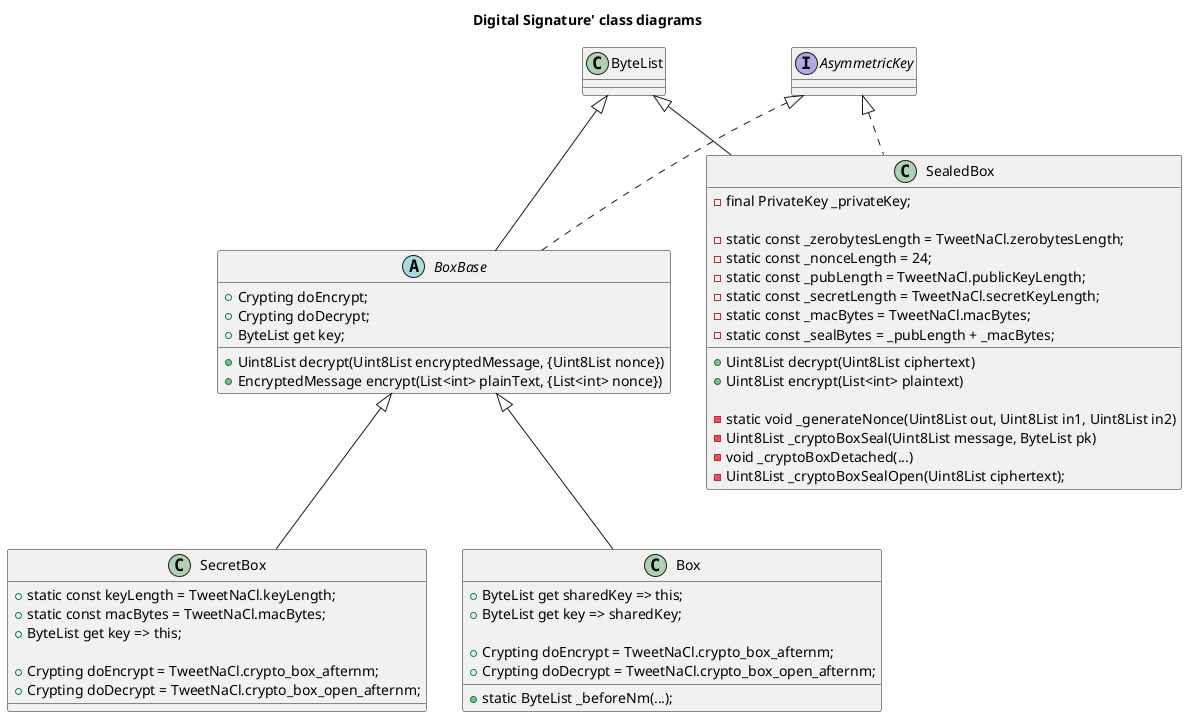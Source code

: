 @startuml

title Digital Signature' class diagrams

abstract class BoxBase extends ByteList implements AsymmetricKey {
  + Crypting doEncrypt;
  + Crypting doDecrypt;
  + ByteList get key;

  + Uint8List decrypt(Uint8List encryptedMessage, {Uint8List nonce})
  + EncryptedMessage encrypt(List<int> plainText, {List<int> nonce})
}

class SecretBox extends BoxBase {
  + static const keyLength = TweetNaCl.keyLength;
  + static const macBytes = TweetNaCl.macBytes;
  + ByteList get key => this;

  + Crypting doEncrypt = TweetNaCl.crypto_box_afternm;
  + Crypting doDecrypt = TweetNaCl.crypto_box_open_afternm;
}

class Box extends BoxBase {
  + ByteList get sharedKey => this;
  + ByteList get key => sharedKey;

  + Crypting doEncrypt = TweetNaCl.crypto_box_afternm;
  + Crypting doDecrypt = TweetNaCl.crypto_box_open_afternm;

  + static ByteList _beforeNm(...);
}

class SealedBox extends ByteList implements AsymmetricKey {
  - final PrivateKey _privateKey;

  - static const _zerobytesLength = TweetNaCl.zerobytesLength;
  - static const _nonceLength = 24;
  - static const _pubLength = TweetNaCl.publicKeyLength;
  - static const _secretLength = TweetNaCl.secretKeyLength;
  - static const _macBytes = TweetNaCl.macBytes;
  - static const _sealBytes = _pubLength + _macBytes;

  + Uint8List decrypt(Uint8List ciphertext)
  + Uint8List encrypt(List<int> plaintext)

  - static void _generateNonce(Uint8List out, Uint8List in1, Uint8List in2)
  - Uint8List _cryptoBoxSeal(Uint8List message, ByteList pk)
  - void _cryptoBoxDetached(...)
  - Uint8List _cryptoBoxSealOpen(Uint8List ciphertext);
}

@enduml